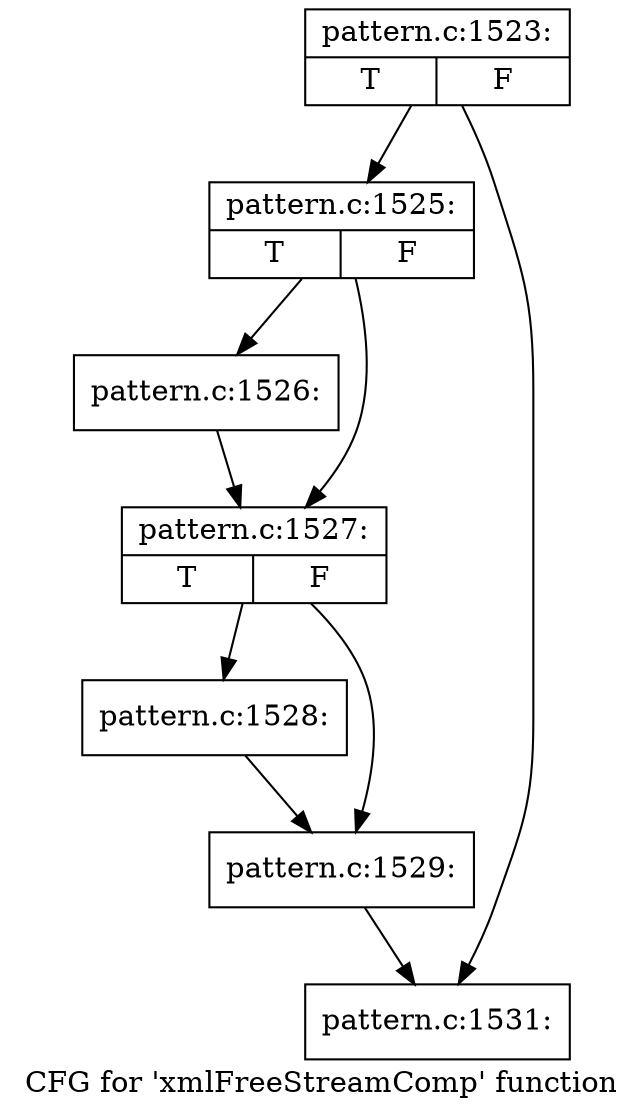 digraph "CFG for 'xmlFreeStreamComp' function" {
	label="CFG for 'xmlFreeStreamComp' function";

	Node0x465a190 [shape=record,label="{pattern.c:1523:|{<s0>T|<s1>F}}"];
	Node0x465a190 -> Node0x465a830;
	Node0x465a190 -> Node0x465a880;
	Node0x465a830 [shape=record,label="{pattern.c:1525:|{<s0>T|<s1>F}}"];
	Node0x465a830 -> Node0x465ac10;
	Node0x465a830 -> Node0x465ac60;
	Node0x465ac10 [shape=record,label="{pattern.c:1526:}"];
	Node0x465ac10 -> Node0x465ac60;
	Node0x465ac60 [shape=record,label="{pattern.c:1527:|{<s0>T|<s1>F}}"];
	Node0x465ac60 -> Node0x465b420;
	Node0x465ac60 -> Node0x465b470;
	Node0x465b420 [shape=record,label="{pattern.c:1528:}"];
	Node0x465b420 -> Node0x465b470;
	Node0x465b470 [shape=record,label="{pattern.c:1529:}"];
	Node0x465b470 -> Node0x465a880;
	Node0x465a880 [shape=record,label="{pattern.c:1531:}"];
}
